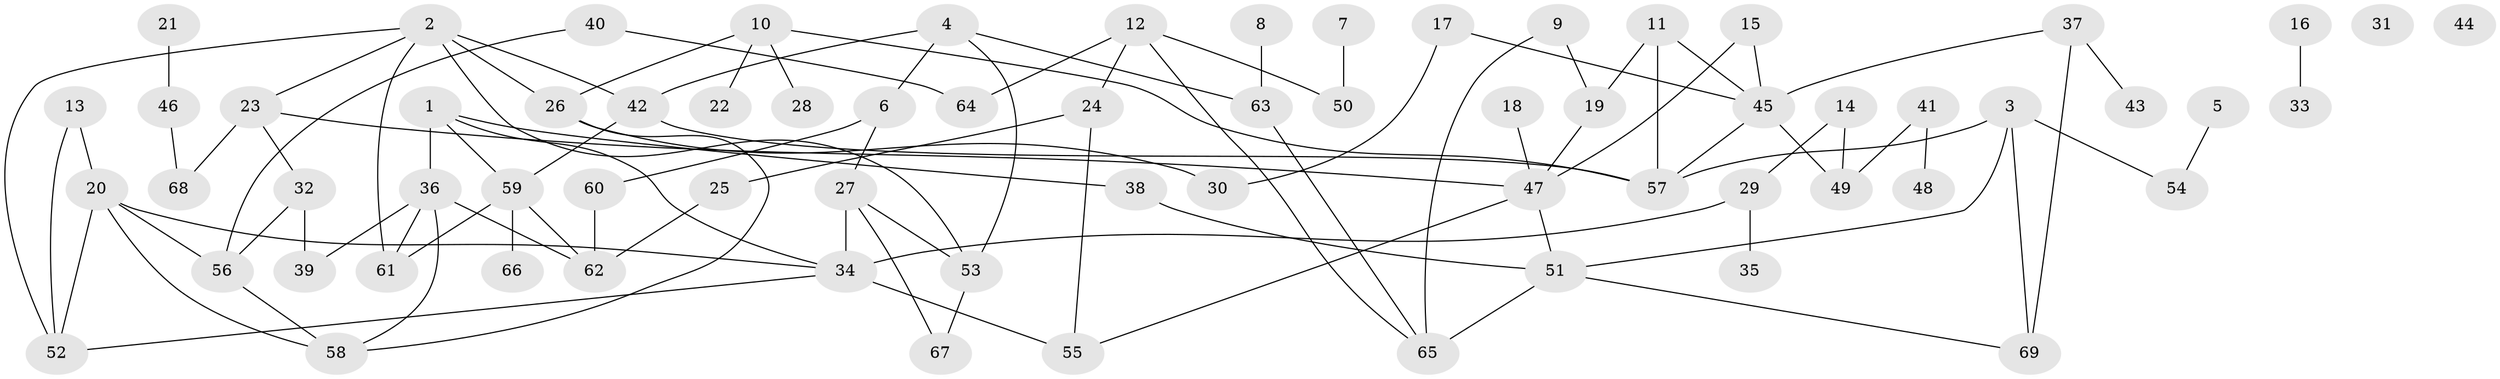 // Generated by graph-tools (version 1.1) at 2025/00/03/09/25 03:00:39]
// undirected, 69 vertices, 97 edges
graph export_dot {
graph [start="1"]
  node [color=gray90,style=filled];
  1;
  2;
  3;
  4;
  5;
  6;
  7;
  8;
  9;
  10;
  11;
  12;
  13;
  14;
  15;
  16;
  17;
  18;
  19;
  20;
  21;
  22;
  23;
  24;
  25;
  26;
  27;
  28;
  29;
  30;
  31;
  32;
  33;
  34;
  35;
  36;
  37;
  38;
  39;
  40;
  41;
  42;
  43;
  44;
  45;
  46;
  47;
  48;
  49;
  50;
  51;
  52;
  53;
  54;
  55;
  56;
  57;
  58;
  59;
  60;
  61;
  62;
  63;
  64;
  65;
  66;
  67;
  68;
  69;
  1 -- 34;
  1 -- 36;
  1 -- 38;
  1 -- 59;
  2 -- 23;
  2 -- 26;
  2 -- 42;
  2 -- 52;
  2 -- 53;
  2 -- 61;
  3 -- 51;
  3 -- 54;
  3 -- 57;
  3 -- 69;
  4 -- 6;
  4 -- 42;
  4 -- 53;
  4 -- 63;
  5 -- 54;
  6 -- 27;
  6 -- 60;
  7 -- 50;
  8 -- 63;
  9 -- 19;
  9 -- 65;
  10 -- 22;
  10 -- 26;
  10 -- 28;
  10 -- 57;
  11 -- 19;
  11 -- 45;
  11 -- 57;
  12 -- 24;
  12 -- 50;
  12 -- 64;
  12 -- 65;
  13 -- 20;
  13 -- 52;
  14 -- 29;
  14 -- 49;
  15 -- 45;
  15 -- 47;
  16 -- 33;
  17 -- 30;
  17 -- 45;
  18 -- 47;
  19 -- 47;
  20 -- 34;
  20 -- 52;
  20 -- 56;
  20 -- 58;
  21 -- 46;
  23 -- 32;
  23 -- 47;
  23 -- 68;
  24 -- 25;
  24 -- 55;
  25 -- 62;
  26 -- 30;
  26 -- 58;
  27 -- 34;
  27 -- 53;
  27 -- 67;
  29 -- 34;
  29 -- 35;
  32 -- 39;
  32 -- 56;
  34 -- 52;
  34 -- 55;
  36 -- 39;
  36 -- 58;
  36 -- 61;
  36 -- 62;
  37 -- 43;
  37 -- 45;
  37 -- 69;
  38 -- 51;
  40 -- 56;
  40 -- 64;
  41 -- 48;
  41 -- 49;
  42 -- 57;
  42 -- 59;
  45 -- 49;
  45 -- 57;
  46 -- 68;
  47 -- 51;
  47 -- 55;
  51 -- 65;
  51 -- 69;
  53 -- 67;
  56 -- 58;
  59 -- 61;
  59 -- 62;
  59 -- 66;
  60 -- 62;
  63 -- 65;
}
